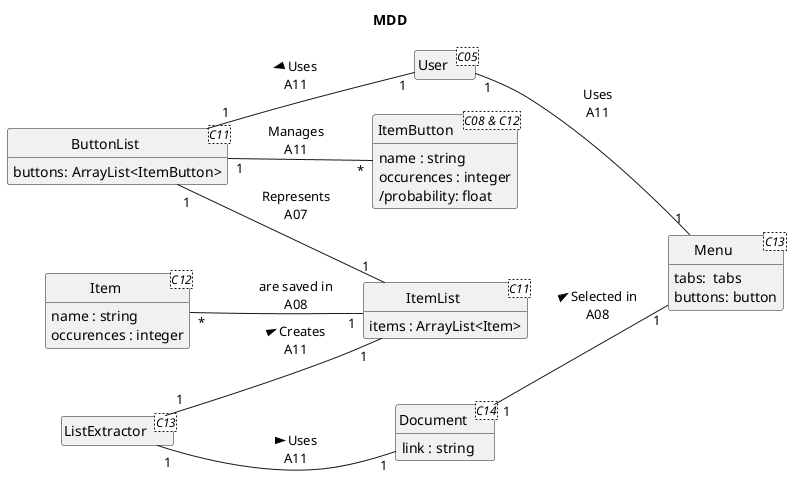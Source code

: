 @startuml
skinparam style strictuml
skinparam defaultfontname Verdana
skinparam ControlStereotypeFontColor #blue
left to right direction
hide empty members
'skinparam linetype ortho

title MDD

class User <C05> {}

class Menu <C13> {
    tabs:  tabs
    buttons: button
}

class ItemList <C11> {
    items : ArrayList<Item> 
}
class Item <C12>  {
  name : string
  occurences : integer
}

class ButtonList<C11>{
    buttons: ArrayList<ItemButton>
}

class ItemButton <C08 & C12> {
    name : string
    occurences : integer
    /probability: float
}

class ListExtractor <C13> {}

class Document <C14> {
    link : string
}

Document "1" -- "1" Menu : > Selected in\nA08
ListExtractor "1" -- "1" Document : > Uses\nA11

User "1" -- "1" Menu :  Uses\nA11
ButtonList "1" -- "1" User : < Uses\nA11

ListExtractor "1" -- "1" ItemList : > Creates\nA11

ItemList "1" -l- "1" ButtonList : Represents\nA07
ButtonList "1" -- "*" ItemButton : Manages\nA11

Item "*" -- "1" ItemList : are saved in\nA08

@enduml